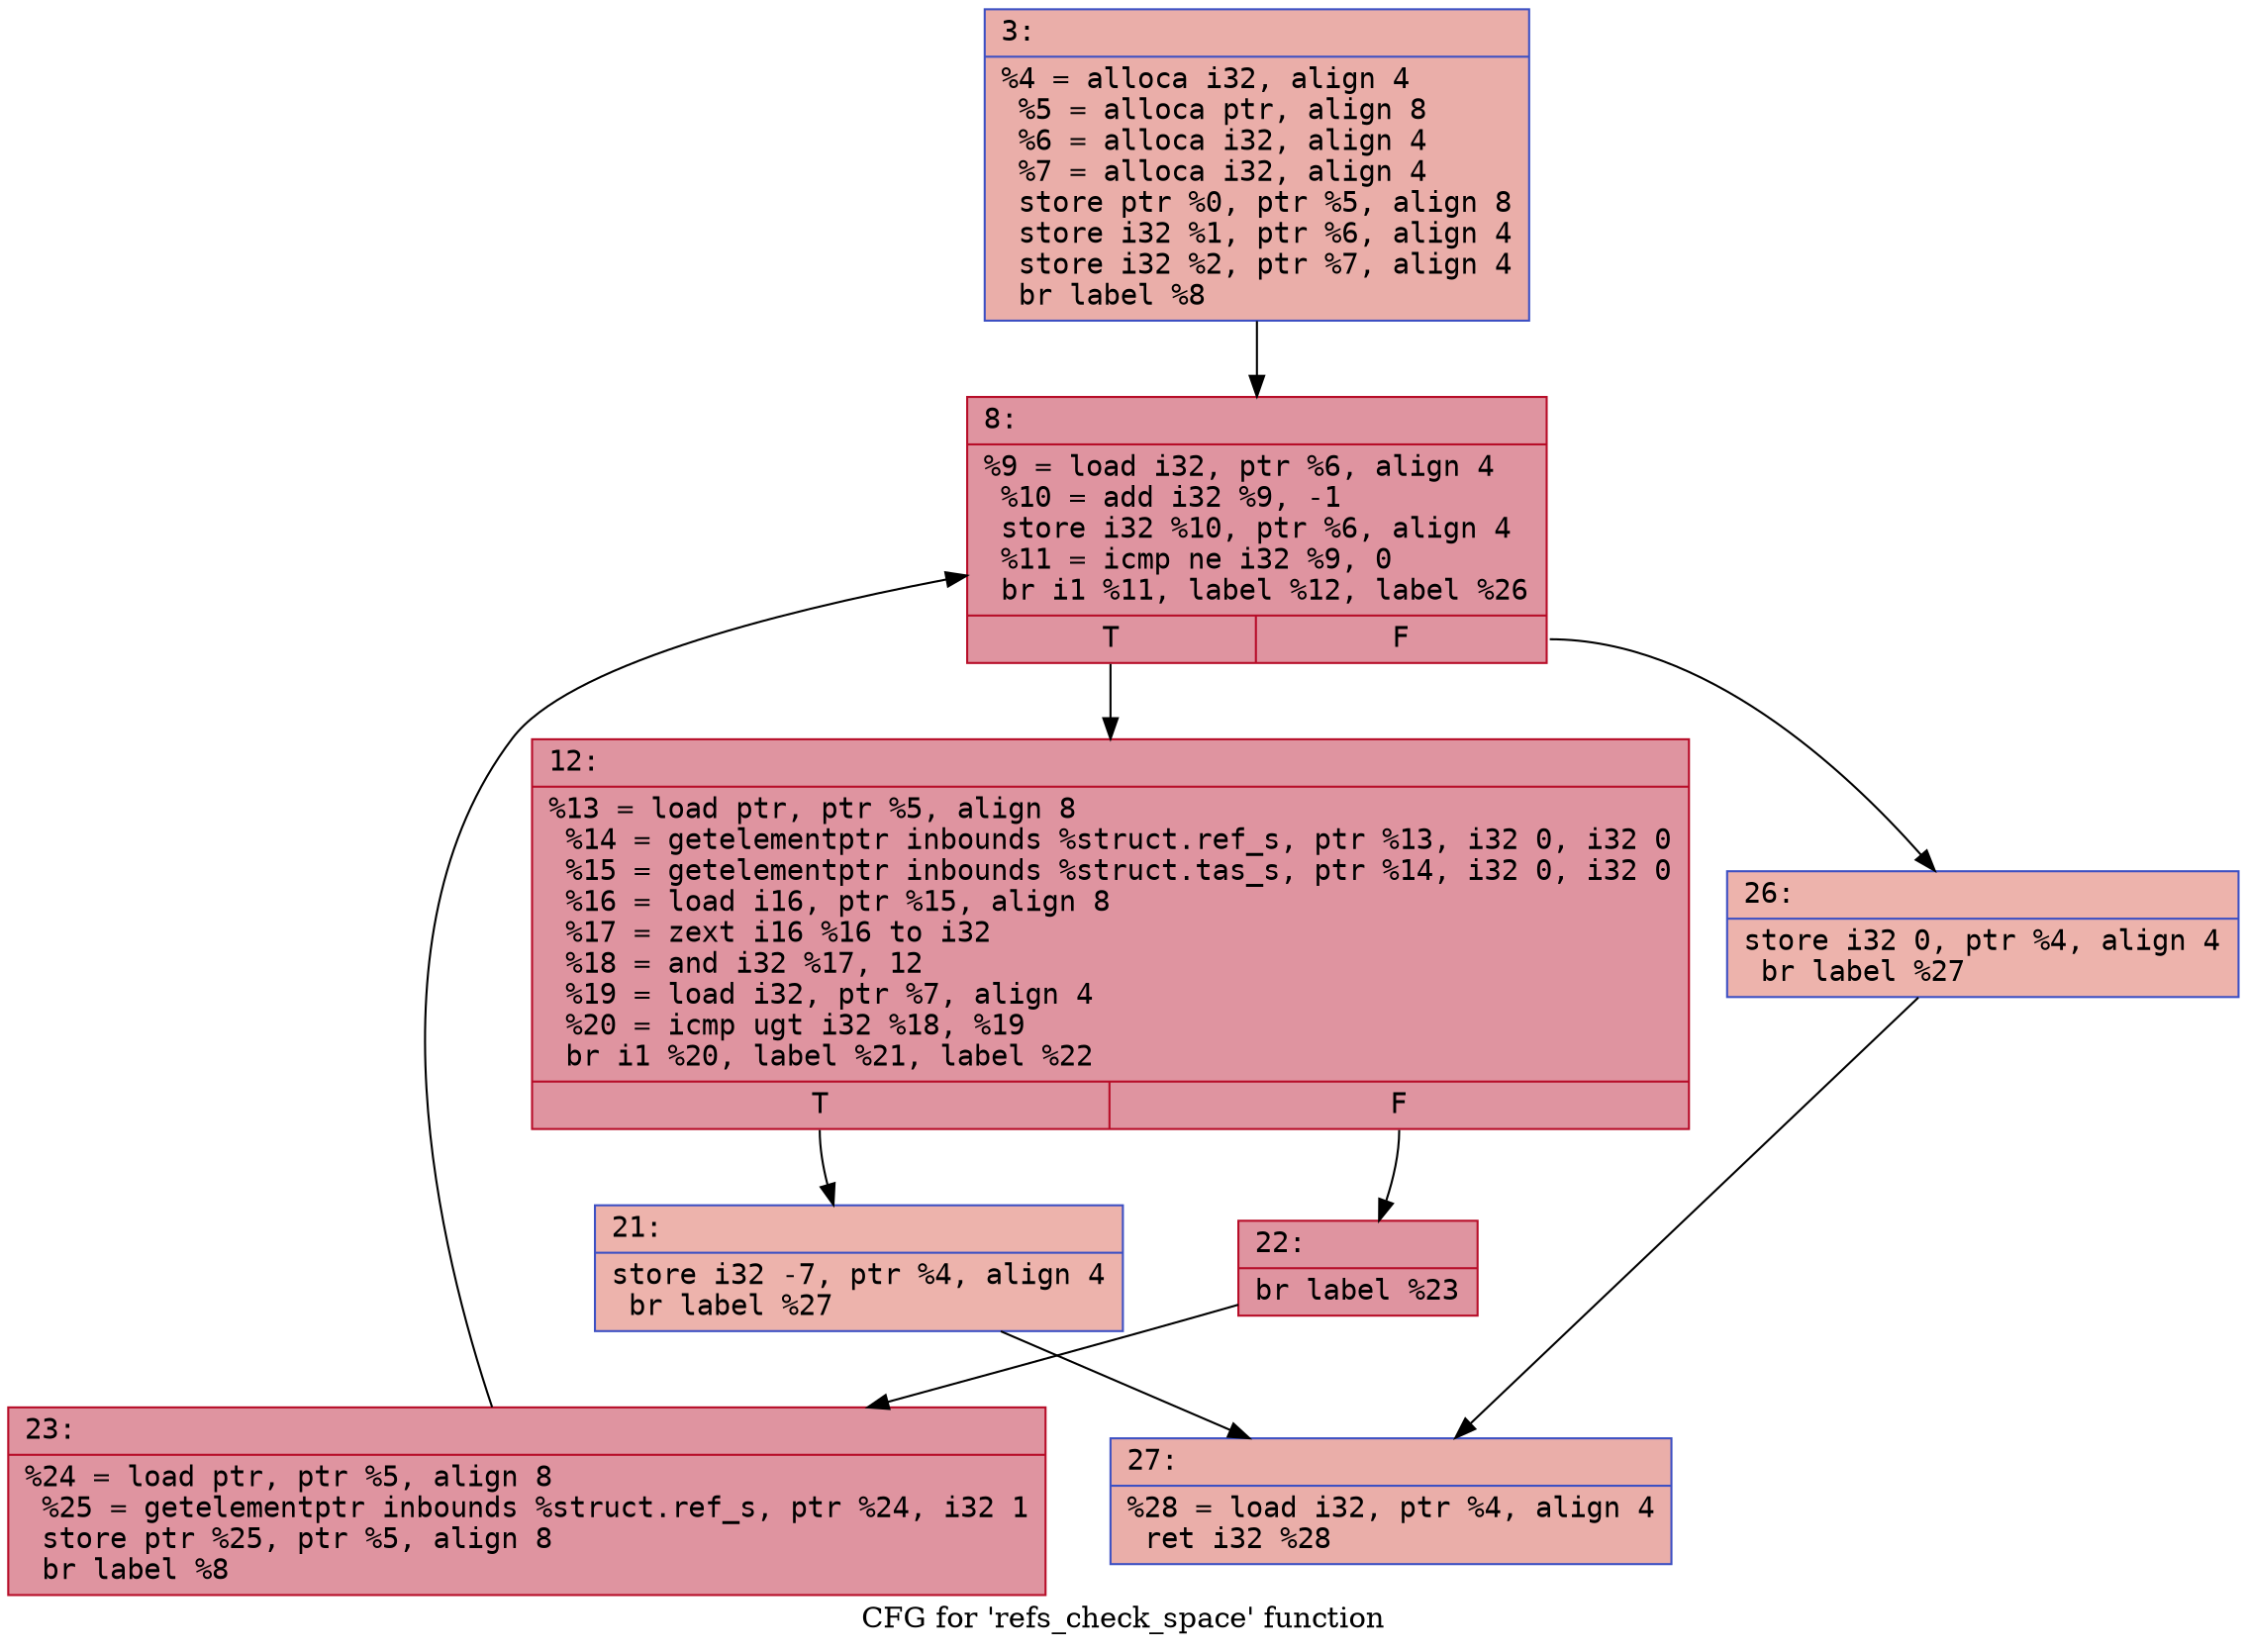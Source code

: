 digraph "CFG for 'refs_check_space' function" {
	label="CFG for 'refs_check_space' function";

	Node0x600003592990 [shape=record,color="#3d50c3ff", style=filled, fillcolor="#d0473d70" fontname="Courier",label="{3:\l|  %4 = alloca i32, align 4\l  %5 = alloca ptr, align 8\l  %6 = alloca i32, align 4\l  %7 = alloca i32, align 4\l  store ptr %0, ptr %5, align 8\l  store i32 %1, ptr %6, align 4\l  store i32 %2, ptr %7, align 4\l  br label %8\l}"];
	Node0x600003592990 -> Node0x600003592a30[tooltip="3 -> 8\nProbability 100.00%" ];
	Node0x600003592a30 [shape=record,color="#b70d28ff", style=filled, fillcolor="#b70d2870" fontname="Courier",label="{8:\l|  %9 = load i32, ptr %6, align 4\l  %10 = add i32 %9, -1\l  store i32 %10, ptr %6, align 4\l  %11 = icmp ne i32 %9, 0\l  br i1 %11, label %12, label %26\l|{<s0>T|<s1>F}}"];
	Node0x600003592a30:s0 -> Node0x600003592a80[tooltip="8 -> 12\nProbability 96.88%" ];
	Node0x600003592a30:s1 -> Node0x600003592bc0[tooltip="8 -> 26\nProbability 3.12%" ];
	Node0x600003592a80 [shape=record,color="#b70d28ff", style=filled, fillcolor="#b70d2870" fontname="Courier",label="{12:\l|  %13 = load ptr, ptr %5, align 8\l  %14 = getelementptr inbounds %struct.ref_s, ptr %13, i32 0, i32 0\l  %15 = getelementptr inbounds %struct.tas_s, ptr %14, i32 0, i32 0\l  %16 = load i16, ptr %15, align 8\l  %17 = zext i16 %16 to i32\l  %18 = and i32 %17, 12\l  %19 = load i32, ptr %7, align 4\l  %20 = icmp ugt i32 %18, %19\l  br i1 %20, label %21, label %22\l|{<s0>T|<s1>F}}"];
	Node0x600003592a80:s0 -> Node0x600003592ad0[tooltip="12 -> 21\nProbability 3.12%" ];
	Node0x600003592a80:s1 -> Node0x600003592b20[tooltip="12 -> 22\nProbability 96.88%" ];
	Node0x600003592ad0 [shape=record,color="#3d50c3ff", style=filled, fillcolor="#d6524470" fontname="Courier",label="{21:\l|  store i32 -7, ptr %4, align 4\l  br label %27\l}"];
	Node0x600003592ad0 -> Node0x600003592c10[tooltip="21 -> 27\nProbability 100.00%" ];
	Node0x600003592b20 [shape=record,color="#b70d28ff", style=filled, fillcolor="#b70d2870" fontname="Courier",label="{22:\l|  br label %23\l}"];
	Node0x600003592b20 -> Node0x600003592b70[tooltip="22 -> 23\nProbability 100.00%" ];
	Node0x600003592b70 [shape=record,color="#b70d28ff", style=filled, fillcolor="#b70d2870" fontname="Courier",label="{23:\l|  %24 = load ptr, ptr %5, align 8\l  %25 = getelementptr inbounds %struct.ref_s, ptr %24, i32 1\l  store ptr %25, ptr %5, align 8\l  br label %8\l}"];
	Node0x600003592b70 -> Node0x600003592a30[tooltip="23 -> 8\nProbability 100.00%" ];
	Node0x600003592bc0 [shape=record,color="#3d50c3ff", style=filled, fillcolor="#d6524470" fontname="Courier",label="{26:\l|  store i32 0, ptr %4, align 4\l  br label %27\l}"];
	Node0x600003592bc0 -> Node0x600003592c10[tooltip="26 -> 27\nProbability 100.00%" ];
	Node0x600003592c10 [shape=record,color="#3d50c3ff", style=filled, fillcolor="#d0473d70" fontname="Courier",label="{27:\l|  %28 = load i32, ptr %4, align 4\l  ret i32 %28\l}"];
}
